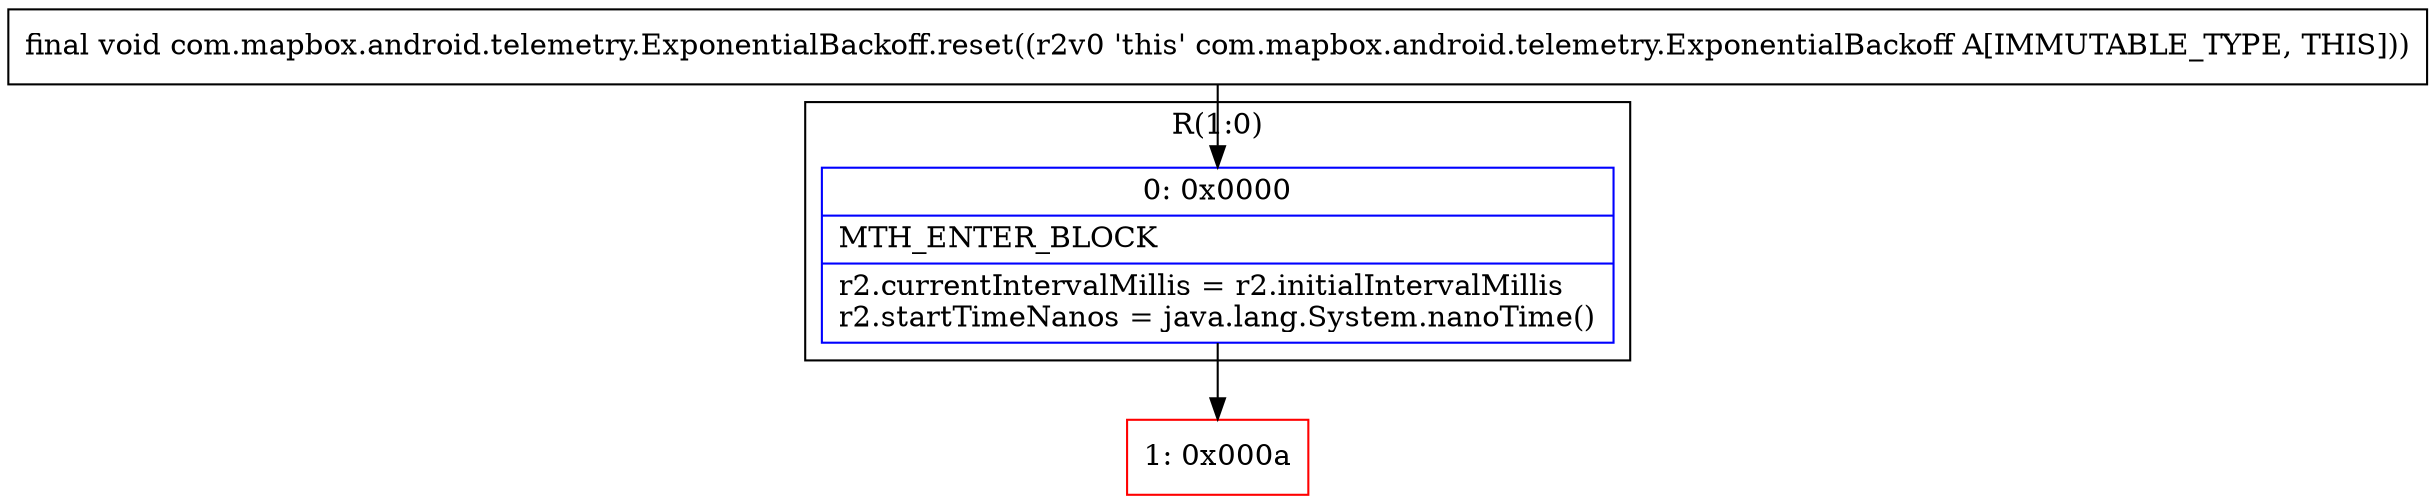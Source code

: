 digraph "CFG forcom.mapbox.android.telemetry.ExponentialBackoff.reset()V" {
subgraph cluster_Region_775566587 {
label = "R(1:0)";
node [shape=record,color=blue];
Node_0 [shape=record,label="{0\:\ 0x0000|MTH_ENTER_BLOCK\l|r2.currentIntervalMillis = r2.initialIntervalMillis\lr2.startTimeNanos = java.lang.System.nanoTime()\l}"];
}
Node_1 [shape=record,color=red,label="{1\:\ 0x000a}"];
MethodNode[shape=record,label="{final void com.mapbox.android.telemetry.ExponentialBackoff.reset((r2v0 'this' com.mapbox.android.telemetry.ExponentialBackoff A[IMMUTABLE_TYPE, THIS])) }"];
MethodNode -> Node_0;
Node_0 -> Node_1;
}

